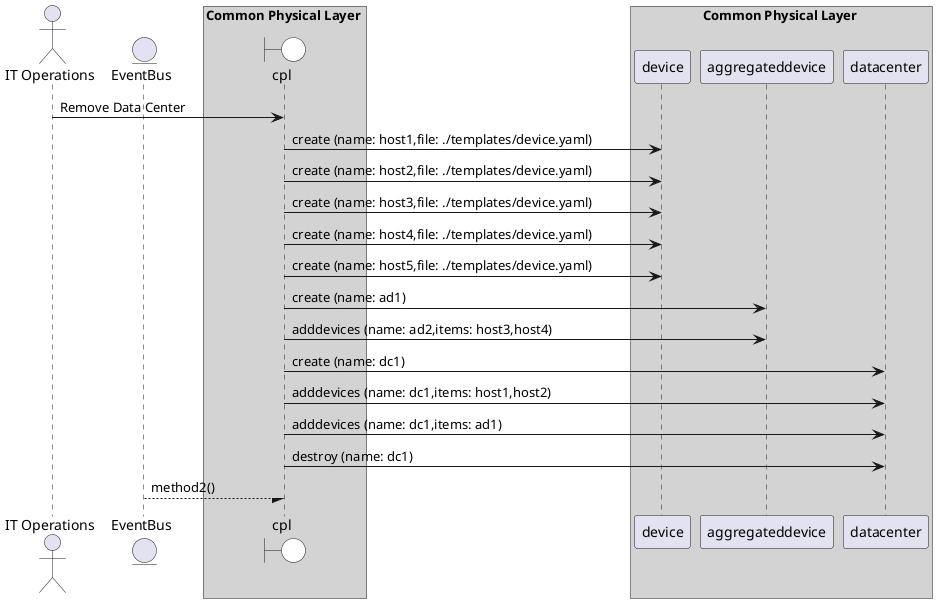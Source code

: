@startuml

actor "IT Operations"


entity EventBus

box Common Physical Layer #lightgray
    boundary cpl #white
end box


box Common Physical Layer #lightgray
            participant device
            participant aggregateddevice
            participant datacenter
    end box


"IT Operations" -> cpl: Remove Data Center

    cpl -> "device": create (name: host1,file: ./templates/device.yaml)


    cpl -> "device": create (name: host2,file: ./templates/device.yaml)


    cpl -> "device": create (name: host3,file: ./templates/device.yaml)


    cpl -> "device": create (name: host4,file: ./templates/device.yaml)


    cpl -> "device": create (name: host5,file: ./templates/device.yaml)


    cpl -> "aggregateddevice": create (name: ad1)


    cpl -> "aggregateddevice": adddevices (name: ad2,items: host3,host4)


    cpl -> "datacenter": create (name: dc1)


    cpl -> "datacenter": adddevices (name: dc1,items: host1,host2)


    cpl -> "datacenter": adddevices (name: dc1,items: ad1)


    cpl -> "datacenter": destroy (name: dc1)





EventBus --/ cpl : method2()
@enduml

